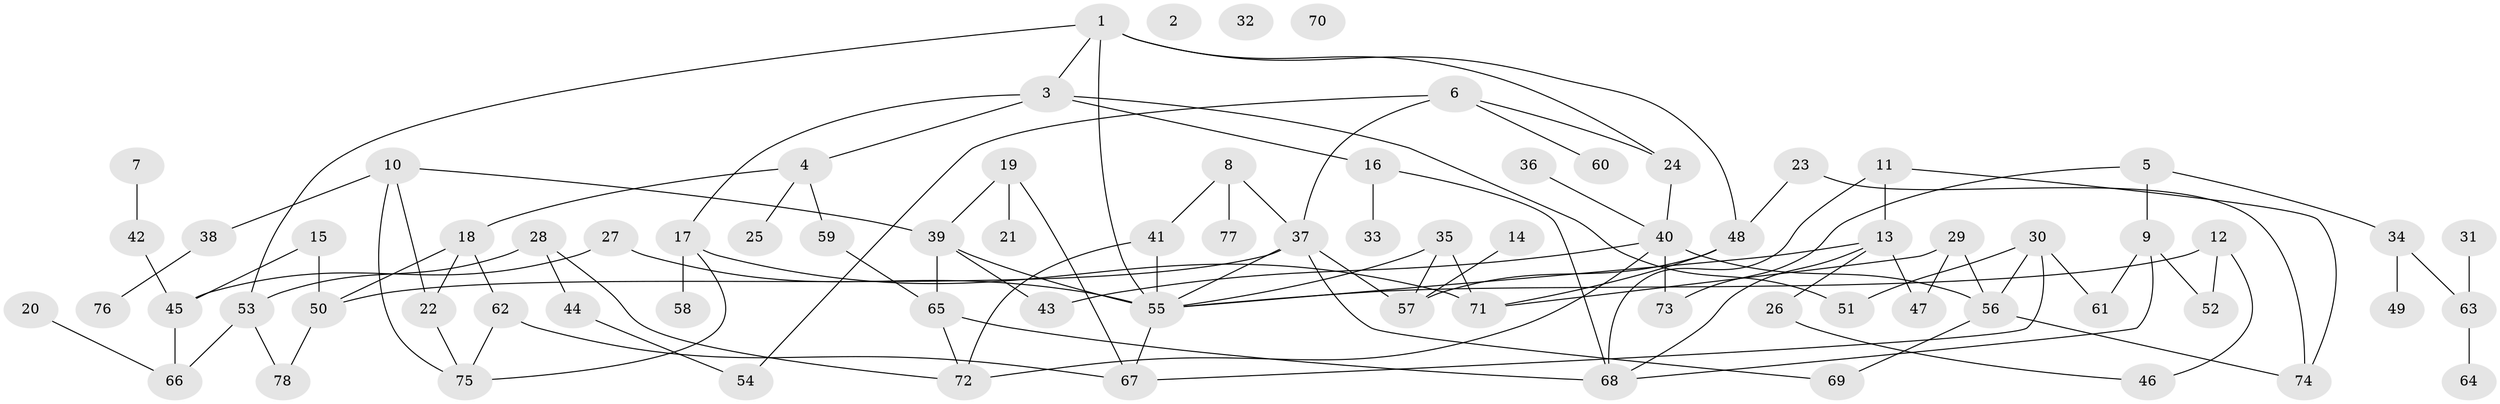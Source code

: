 // Generated by graph-tools (version 1.1) at 2025/12/03/09/25 04:12:54]
// undirected, 78 vertices, 110 edges
graph export_dot {
graph [start="1"]
  node [color=gray90,style=filled];
  1;
  2;
  3;
  4;
  5;
  6;
  7;
  8;
  9;
  10;
  11;
  12;
  13;
  14;
  15;
  16;
  17;
  18;
  19;
  20;
  21;
  22;
  23;
  24;
  25;
  26;
  27;
  28;
  29;
  30;
  31;
  32;
  33;
  34;
  35;
  36;
  37;
  38;
  39;
  40;
  41;
  42;
  43;
  44;
  45;
  46;
  47;
  48;
  49;
  50;
  51;
  52;
  53;
  54;
  55;
  56;
  57;
  58;
  59;
  60;
  61;
  62;
  63;
  64;
  65;
  66;
  67;
  68;
  69;
  70;
  71;
  72;
  73;
  74;
  75;
  76;
  77;
  78;
  1 -- 3;
  1 -- 24;
  1 -- 48;
  1 -- 53;
  1 -- 55;
  3 -- 4;
  3 -- 16;
  3 -- 17;
  3 -- 51;
  4 -- 18;
  4 -- 25;
  4 -- 59;
  5 -- 9;
  5 -- 34;
  5 -- 73;
  6 -- 24;
  6 -- 37;
  6 -- 54;
  6 -- 60;
  7 -- 42;
  8 -- 37;
  8 -- 41;
  8 -- 77;
  9 -- 52;
  9 -- 61;
  9 -- 68;
  10 -- 22;
  10 -- 38;
  10 -- 39;
  10 -- 75;
  11 -- 13;
  11 -- 68;
  11 -- 74;
  12 -- 46;
  12 -- 52;
  12 -- 55;
  13 -- 26;
  13 -- 47;
  13 -- 55;
  13 -- 68;
  14 -- 57;
  15 -- 45;
  15 -- 50;
  16 -- 33;
  16 -- 68;
  17 -- 58;
  17 -- 71;
  17 -- 75;
  18 -- 22;
  18 -- 50;
  18 -- 62;
  19 -- 21;
  19 -- 39;
  19 -- 67;
  20 -- 66;
  22 -- 75;
  23 -- 48;
  23 -- 74;
  24 -- 40;
  26 -- 46;
  27 -- 45;
  27 -- 55;
  28 -- 44;
  28 -- 53;
  28 -- 72;
  29 -- 47;
  29 -- 56;
  29 -- 71;
  30 -- 51;
  30 -- 56;
  30 -- 61;
  30 -- 67;
  31 -- 63;
  34 -- 49;
  34 -- 63;
  35 -- 55;
  35 -- 57;
  35 -- 71;
  36 -- 40;
  37 -- 50;
  37 -- 55;
  37 -- 57;
  37 -- 69;
  38 -- 76;
  39 -- 43;
  39 -- 55;
  39 -- 65;
  40 -- 43;
  40 -- 56;
  40 -- 72;
  40 -- 73;
  41 -- 55;
  41 -- 72;
  42 -- 45;
  44 -- 54;
  45 -- 66;
  48 -- 57;
  48 -- 71;
  50 -- 78;
  53 -- 66;
  53 -- 78;
  55 -- 67;
  56 -- 69;
  56 -- 74;
  59 -- 65;
  62 -- 67;
  62 -- 75;
  63 -- 64;
  65 -- 68;
  65 -- 72;
}
